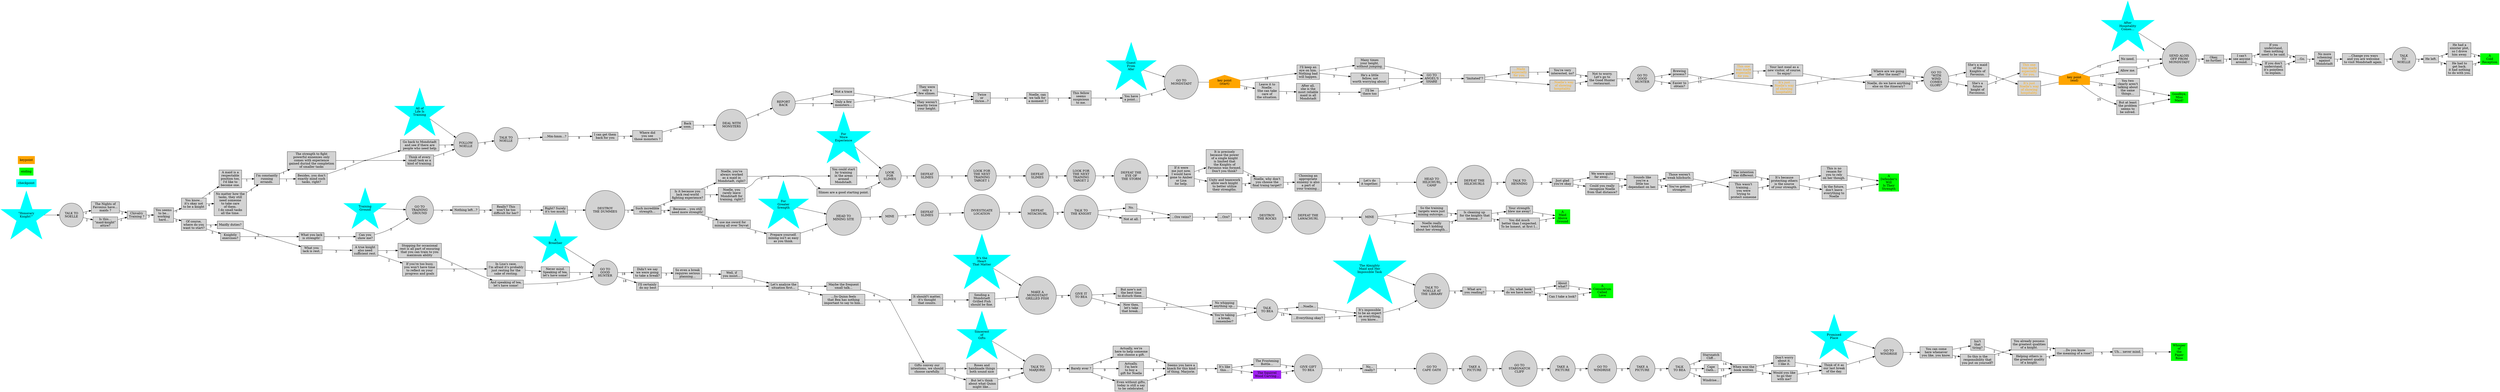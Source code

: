 
digraph G {
    node [style=filled]
    // landscape=true
    // node [color=blue]
    // node [label="***"] //censure lol
    node [shape=rect]
    rankdir=LR





    //links
	"TALK TO\nNOELLE 1" -> "The Nights of\nFavonius have...\nmaids ?" [xlabel="2"]
    "TALK TO\nNOELLE 1" -> "Is this...\n\"maid-knight\"\nattire?" [xlabel="2"]

    "The Nights of\nFavonius have...\nmaids ?" -> "Chivalry\nTraining ?" [xlabel="2"]
    "Is this...\n\"maid-knight\"\nattire?" -> "Chivalry\nTraining ?" [xlabel="2"]

    "Chivalry\nTraining ?" -> "You seems\nto be...\nworking\nhard..." [xlabel="3"]

    "You seems\nto be...\nworking\nhard..." -> "You know...\nit's okay not\nto be a knight" [xlabel="5"]
    "You seems\nto be...\nworking\nhard..." -> "Of course,\nwhere do you\nwant to start?" [xlabel="5"]

    "You know...\nit's okay not\nto be a knight" -> "A maid is a\nrespectable\nposition too,\nI'd like to\nbecome one." [xlabel="3"]
    "You know...\nit's okay not\nto be a knight" -> "No matter how the\ntasks, they still\nneed someone\nto take care\nof them.\nI do small tasks\nall the time." [xlabel="4"]

    "A maid is a\nrespectable\nposition too,\nI'd like to\nbecome one." -> "I'm constantly\nrunning\nerrands." [xlabel="1"]

    "I'm constantly\nrunning\nerrands." -> "The strength to fight\npowerful ennemies only\ncomes with experience\ngained durind the completion\nof smaller tasks" [xlabel="1"]
    "I'm constantly\nrunning\nerrands." -> "Besides, you don't\nexactly mind such\ntasks, right?" [xlabel="1"]

    "The strength to fight\npowerful ennemies only\ncomes with experience\ngained durind the completion\nof smaller tasks" -> dot6 [xlabel="3", arrowhead=none]

    "Go back to Mondstadt\nand see if there are\n people who need help." -> "FOLLOW\nNOELLE" [xlabel="1"]

    "Think of every\nsmall task as a\nkind of training." -> "FOLLOW\nNOELLE" [xlabel="1"]
    "FOLLOW\nNOELLE" -> "TALK TO\nNOELLE 2" [xlabel="0"]
    "TALK TO\nNOELLE 2" -> "...Mm-hmm...?" [xlabel="7"]
    "...Mm-hmm...?" -> "I can get them\nback for you" [xlabel="9"]
    "I can get them\nback for you" -> "Where did\nyou see\nthose monsters ?" [xlabel="3"]
    "Where did\nyou see\nthose monsters ?" -> "Back\nsoon." [xlabel="2"]
    "Back\nsoon." -> "DEAL WITH\nMONSTERS" [xlabel="5"]
    "DEAL WITH\nMONSTERS" -> "REPORT\nBACK" [xlabel="0"]

    "REPORT\nBACK" -> "Not a trace" [xlabel="2"]
    "REPORT\nBACK" -> "Only a few\nmonsters..." [xlabel="2"]

    "Not a trace" -> dot2 [arrowhead=none, xlabel="3"]
    "Only a few\nmonsters..." -> dot2 [arrowhead=none, xlabel="3"]

    "They were\nonly a\nfew slimes." -> "Twice\nor\nthrice...?" [xlabel="2"]
    "They weren't\nexactly twice\nyour height." -> "Twice\nor\nthrice...?" [xlabel="2"]

    "Twice\nor\nthrice...?" -> "Noelle, can\nwe talk for\na moment ?" [xlabel="12"]
    "Noelle, can\nwe talk for\na moment ?" -> "This fellow\nseems\nsuspicious\nto me." [xlabel="1"]
    "This fellow\nseems\nsuspicious\nto me." -> "You have\na point..." [xlabel="4"]
    "You have\na point..." -> "GO TO\nMONDSTADT" [xlabel="4"]

    "GO TO\nMONDSTADT" -> key1start [arrowhead=none]
    key1start -> "I'll keep an\neye on him.\nNothing bad\nwill happen." [xlabel="18"]
    key1start -> "Leave it to\nNoelle.\nShe can take\ncare of\nthe situation." [xlabel="18"]

    "I'll keep an\neye on him.\nNothing bad\nwill happen." -> "Many times\nyour height,\nwithout jumping." [xlabel="3"]
    "I'll keep an\neye on him.\nNothing bad\nwill happen." -> "He's a little\n fellow, not\nworth worrying about." [xlabel="3"]

    "Many times\nyour height,\nwithout jumping." -> "GO TO\nANGEL'S\nSHARE" [xlabel="2"]
    "GO TO\nANGEL'S\nSHARE" -> "\"Imitated\"?" [xlabel="1"]

    "\"Imitated\"?" -> "...Made\nespecially\nfor you." [xlabel="7"]
    "\"Imitated\"?" -> "...Noelle's way\n of showing\nhospitality." [xlabel="7"]

    "...Made\nespecially\nfor you." -> "You're very\ninterested, no?" [xlabel="1"]
    "You're very\ninterested, no?" -> "Not to worry.\nLet's go to\nthe Good Hunter\nrestaurant." [xlabel="3"]
    "Not to worry.\nLet's go to\nthe Good Hunter\nrestaurant." -> "GO TO\nGOOD\nHUNTER 1" [xlabel="1"]

    "GO TO\nGOOD\nHUNTER 1" -> "Brewing\nprocess?" [xlabel="2"]
    "GO TO\nGOOD\nHUNTER 1" -> "Easier to\nobtain?" [xlabel="2"]

    "Brewing\nprocess?" -> dot3 [xlabel="15", arrowhead=none]

    "This one\nwas made\nespecially\nfor you. 1" -> "Your last meal as a\nnew visitor, of course.\nSo enjoy!" [xlabel="1"]

    "Your last meal as a\nnew visitor, of course.\nSo enjoy!" -> dot4 [xlabel="1", arrowhead=none]

    "Where are we going\nafter the meal?" -> "GO TO\n\"WITH\nWIND\nCOMES\nGLORY\"" [xlabel="4"]

    "GO TO\n\"WITH\nWIND\nCOMES\nGLORY\"" -> "She's a maid\nof the\nKnights of\nFavonius." [xlabel="7"]
    "GO TO\n\"WITH\nWIND\nCOMES\nGLORY\"" -> "She's a\nfuture\nknight of\nFavonious." [xlabel="7"]

    "She's a maid\nof the\nKnights of\nFavonius." -> dot5 [xlabel="1", arrowhead=none]
    "She's a\nfuture\nknight of\nFavonious." -> dot5 [xlabel="2", arrowhead=none]

    "This one\nwas made\nespecially\nfor you. 2" -> key1end [arrowhead=none]

    key1end -> "No need." [xlabel="12"]
    key1end -> "Allow me." [xlabel="12"]

    "No need." -> "SEND ALOIS\nOFF FROM\nMONDSTADT" [xlabel="4"]
    "SEND ALOIS\nOFF FROM\nMONDSTADT" -> "Okay,\nno further." [xlabel="1"]
    "Okay,\nno further." -> "I can't\nsee anyone\naround." [xlabel="1"]

    "I can't\nsee anyone\naround." -> "If you\nunderstand,\nthen nothing\nneed to be said." [xlabel="1"]
    "I can't\nsee anyone\naround." -> "If you don't\nunderstand,\nit's pointless\nto explain." [xlabel="1"]

    "If you\nunderstand,\nthen nothing\nneed to be said." -> "...Go." [xlabel="6"]
    "...Go." -> "No more\nscheming\nagainst\nMondstadt" [xlabel="2"]
    "No more\nscheming\nagainst\nMondstadt" -> "...Change you ways\nand you are welcome\nto visit Mondstadt again." [xlabel="1"]
    "...Change you ways\nand you are welcome\nto visit Mondstadt again." -> "TALK\nTO\nNOELLE" [xlabel="1"]
    "TALK\nTO\nNOELLE" -> "He left." [xlabel="2"]

    "He left." -> "He had a\nsinister plot,\nso I drove\nhim away." [xlabel="5"]
    "He left." -> "He had to\nget back.\nit had nothing\nto do with you." [xlabel="5"]

    "He had a\nsinister plot,\nso I drove\nhim away." -> "A\nCold\nReception" [xlabel="4"]

    "He had to\nget back.\nit had nothing\nto do with you." -> "A\nCold\nReception" [xlabel="3"]






    "If you don't\nunderstand,\nit's pointless\nto explain." -> "...Go." [xlabel="6"]

    "Allow me." -> "SEND ALOIS\nOFF FROM\nMONDSTADT" [xlabel="4"]

    "It's just\nNoelle's way\nof showing\nhospitality. 1" -> dot4 [xlabel="1", arrowhead=none]

    "Noelle, do we have anything\nelse on the itinerary?" -> "GO TO\n\"WITH\nWIND\nCOMES\nGLORY\"" [xlabel="4"]




    "It's just\nNoelle's way\nof showing\nhospitality. 2" -> key1end [arrowhead=none]

    key1end -> "You two\nclearly aren't\ntalking about\nthe same\nthings..." [xlabel="25"]
    key1end -> "But at least\nthe problem\nseems to\nbe solved." [xlabel="25"]

    "You two\nclearly aren't\ntalking about\nthe same\nthings..." -> "Goodbye,\nMiss\nMaid!" [xlabel="6"]

    "But at least\nthe problem\nseems to\nbe solved." -> "Goodbye,\nMiss\nMaid!" [xlabel="6"]

    "Easier to\nobtain?" -> dot3 [xlabel="15", arrowhead=none]

    "...Noelle's way\n of showing\nhospitality." -> "Not to worry.\nLet's go to\nthe Good Hunter\nrestaurant." [xlabel="4"]

    "He's a little\n fellow, not\nworth worrying about." -> "GO TO\nANGEL'S\nSHARE" [xlabel="2"]

    "Leave it to\nNoelle.\nShe can take\ncare of\nthe situation." -> "After all,\nshe is the\nmost reliable\nmaid in all\nMondstadt" [xlabel="1"]
    "After all,\nshe is the\nmost reliable\nmaid in all\nMondstadt" -> "I'll be\nthere too" [xlabel="2"]
    "I'll be\nthere too" -> "GO TO\nANGEL'S\nSHARE" [xlabel="1"]

    "Besides, you don't\nexactly mind such\ntasks, right?" -> dot6 [xlabel="3", arrowhead=none]

    "No matter how the\ntasks, they still\nneed someone\nto take care\nof them.\nI do small tasks\nall the time." -> "I'm constantly\nrunning\nerrands." [xlabel="1"]

    "Of course,\nwhere do you\nwant to start?" -> "Maidly duties?" [xlabel="3"]
    "Of course,\nwhere do you\nwant to start?" -> "Knightly\nexercises?" [xlabel="3"]

    "Maidly duties?" -> dot1 [arrowhead=none, xlabel="5"]
    "Knightly\nexercises?" -> dot1 [arrowhead=none, xlabel="4"]

    "What you lack\nis strength!" -> "Can you\nshow me?" [xlabel="5"]
    "Can you\nshow me?" -> "GO TO\nTRAINING\nGROUND" [xlabel="3"]
    "GO TO\nTRAINING\nGROUND" -> "Nothing left...?" [xlabel="7"]
    "Nothing left...?" -> "Really? This\nwon't be too\ndifficult for her?" [xlabel="3"]
    "Really? This\nwon't be too\ndifficult for her?" -> "Right? Surely\nit's too much." [xlabel="1"]
    "Right? Surely\nit's too much." -> "DESTROY\nTHE DUMMIES" [xlabel="1"]
    "DESTROY\nTHE DUMMIES" -> "Such incredible\nstrength..." [xlabel="1"]

    "Such incredible\nstrength..." -> "Is it because you\nlack real-world\nfighting experience?" [xlabel="6"]
    "Such incredible\nstrength..." -> "Because... you still\nneed more strength!" [xlabel="6"]

    "Is it because you\nlack real-world\nfighting experience?" -> "Noelle, you've\nalways worked\nas a maid in\nMondstadt, right?" [xlabel="1"]
    "Is it because you\nlack real-world\nfighting experience?" -> "Noelle, you\nrarely leave\nMondstadt for\ntraining, right?" [xlabel="1"]

    "Noelle, you've\nalways worked\nas a maid in\nMondstadt, right?" -> dot7 [xlabel="3", arrowhead=none]

    "You could start\nby training\nin the areas\naround\nMondstadt." -> "LOOK\nFOR\nSLIMES" [xlabel="1"]
    "LOOK\nFOR\nSLIMES" -> "DEFEAT\nSLIMES 2" [xlabel="1"]
    "DEFEAT\nSLIMES 2" -> "LOOK FOR\nTHE NEXT\nTRAINING\nTARGET 1" [xlabel="0"]
    "LOOK FOR\nTHE NEXT\nTRAINING\nTARGET 1" -> "DEFEAT\nSLIMES 3" [xlabel="0"]
    "DEFEAT\nSLIMES 3" -> "LOOK FOR\nTHE NEXT\nTRAINING\nTARGET 2" [xlabel="0"]
    "LOOK FOR\nTHE NEXT\nTRAINING\nTARGET 2" -> "DEFEAT THE\nEYE OF\nTHE STORM" [xlabel="0"]
    "DEFEAT THE\nEYE OF\nTHE STORM" -> "If it were\nme just now,\nI would have\ngone to Amber\nor Lisa\nfor help." [xlabel="3"]

    "If it were\nme just now,\nI would have\ngone to Amber\nor Lisa\nfor help." -> "It is precisely\nbecause the power\nof a single knight\nis limited that\nthe Knights of\nFavonius was formed.\nDon't you think?" [xlabel="1"]
    "If it were\nme just now,\nI would have\ngone to Amber\nor Lisa\nfor help." -> "Unity and teamwork\nallow each knight\nto better utilize\ntheir strengths." [xlabel="1"]

    "It is precisely\nbecause the power\nof a single knight\nis limited that\nthe Knights of\nFavonius was formed.\nDon't you think?" -> "Noelle, why don't\nyou choose the\nfinal traing target?" [xlabel="4"]
    "Noelle, why don't\nyou choose the\nfinal traing target?" -> "Choosing an\nappropriate\nennemy is also\na part of\nyour training..." [xlabel="1"]
    "Choosing an\nappropriate\nennemy is also\na part of\nyour training..." -> "Let's do\nit together." [xlabel="6"]
    "Let's do\nit together." -> "HEAD TO\nHILICHURL\nCAMP" [xlabel="1"]
    "HEAD TO\nHILICHURL\nCAMP" -> "DEFEAT THE\nHILICHURLS" [xlabel="0"]
    "DEFEAT THE\nHILICHURLS" -> "TALK TO\nHENNING" [xlabel="0"]
    "TALK TO\nHENNING" -> "Just glad\nyou're okay" [xlabel="3"]

    "Just glad\nyou're okay" -> "We were quite\nfar away..." [xlabel="2"]
    "Just glad\nyou're okay" -> "Could you really\nrecognize Noelle\nfrom that distance?" [xlabel="2"]

    "We were quite\nfar away..." -> "Sounds like\nyou're a\nlittle too\ndependant on her." [xlabel="3"]

    "Sounds like\nyou're a\nlittle too\ndependant on her." -> "Those weren't\nweak hilichurls." [xlabel="4"]
    "Sounds like\nyou're a\nlittle too\ndependant on her." -> "You've gotten\nstronger." [xlabel="4"]

    "Those weren't\nweak hilichurls." -> dot8 [xlabel="2", arrowhead=none]

    "The intention\nwas different." -> "It's because\nprotecting others\nis the source\nof your strength." [xlabel="3"]

    "It's because\nprotecting others\nis the source\nof your strength." -> "This is no\nresaon for\nyou to rely\non her though." [xlabel="2"]
    "It's because\nprotecting others\nis the source\nof your strength." -> "In the future,\ndon't leave\neverything to\nNoelle" [xlabel="2"]

    "This is no\nresaon for\nyou to rely\non her though." -> "A\nDefender's\nWill\nIs Their\nStrength" [xlabel="4"]

    "In the future,\ndon't leave\neverything to\nNoelle" -> "A\nDefender's\nWill\nIs Their\nStrength" [xlabel="4"]

    "This wasn't\ntraining...\nyou were\ntrying to\nprotect someone" -> "It's because\nprotecting others\nis the source\nof your strength." [xlabel="3"]

    "You've gotten\nstronger." -> dot8 [xlabel="2", arrowhead=none]

    "Could you really\nrecognize Noelle\nfrom that distance?" -> "Sounds like\nyou're a\nlittle too\ndependant on her." [xlabel="3"]




    "Unity and teamwork\nallow each knight\nto better utilize\ntheir strengths." -> "Noelle, why don't\nyou choose the\nfinal traing target?" [xlabel="4"]

    "Slimes are a good starting point." -> "LOOK\nFOR\nSLIMES" [xlabel="1"]




    "Noelle, you\nrarely leave\nMondstadt for\ntraining, right?" -> dot7 [xlabel="3", arrowhead=none]

    "Because... you still\nneed more strength!" -> "I use me sword for\nmining all over Teyvat" [xlabel="3"]
    "I use me sword for\nmining all over Teyvat" -> "Prepare yourself.\nmining isn't as easy\nas you think." [xlabel="3"]
    "Prepare yourself.\nmining isn't as easy\nas you think." -> "HEAD TO\nMINING SITE" [xlabel="1"]
    "HEAD TO\nMINING SITE" -> "MINE 1" [xlabel="1"]
    "MINE 1" -> "DEFEAT\nSLIMES 1" [xlabel="0"]
    "DEFEAT\nSLIMES 1" -> "INVESTIGATE\nLOCATION" [xlabel="0"]
    "INVESTIGATE\nLOCATION" -> "DEFEAT\nMITACHURL" [xlabel="0"]
    "DEFEAT\nMITACHURL" -> "TALK TO\nTHE KNIGHT" [xlabel="0"]

    "TALK TO\nTHE KNIGHT" -> "No." [xlabel="7"]
    "TALK TO\nTHE KNIGHT" -> "Not at all." [xlabel="7"]

    "No." -> "...Ore veins?" [xlabel="4"]
    "...Ore veins?" -> "...Ore?" [xlabel="3"]
    "...Ore?" -> "DESTROY\nTHE ROCKS" [xlabel="4"]
    "DESTROY\nTHE ROCKS" -> "DEFEAT THE\nLAWACHURL" [xlabel="0"]
    "DEFEAT THE\nLAWACHURL" -> "MINE 2" [xlabel="0"]

    "MINE 2" -> "So the training\ntargets were just\nmining outcrops..." [xlabel="2"]
    "MINE 2" -> "Noelle really\nwasn't kidding\nabout her strength..." [xlabel="2"]

    "So the training\ntargets were just\nmining outcrops..." -> "Is cleaning up\n for the knights that\nintense...?" [xlabel="3"]

    "Noelle really\nwasn't kidding\nabout her strength..." -> "Is cleaning up\n for the knights that\nintense...?" [xlabel="3"]

    "Is cleaning up\n for the knights that\nintense...?" -> "Your strength\nblew me away!" [xlabel="5"]
    "Is cleaning up\n for the knights that\nintense...?" -> "You did much\nbetter than I expected.\nTo be honest, at first I..." [xlabel="5"]

    "Your strength\nblew me away!" -> "A\nMaid\nAbove\nGround" [xlabel="2"]

    "You did much\nbetter than I expected.\nTo be honest, at first I..." -> "A\nMaid\nAbove\nGround" [xlabel="2"]

    "Not at all." -> "...Ore veins?" [xlabel="4"]

    "What you\nlack is rest." -> "A true knight\nalso need\nsufficient rest." [xlabel="3"]

    "A true knight\nalso need\nsufficient rest." -> "Stopping for occasional\nrest is all part of ensuring\nthat you can train to you\nmaximum ability" [xlabel="2"]
    "A true knight\nalso need\nsufficient rest." -> "If you're too busy,\nyou won't have time\nto reflect on your\nprogress and goals" [xlabel="2"]

    "Stopping for occasional\nrest is all part of ensuring\nthat you can train to you\nmaximum ability" -> dot9 [xlabel="3", arrowhead=none]

    "If you're too busy,\nyou won't have time\nto reflect on your\nprogress and goals" -> dot9 [xlabel="3", arrowhead=none]

    "In Lisa's case,\nI'm afraid it's probably\njust resting for the\nsake of resting." -> "Never mind.\nSpeaking of tea,\nlet's have some!" [xlabel="1"]
    "Never mind.\nSpeaking of tea,\nlet's have some!" -> "GO TO\nGOOD\nHUNTER 2" [xlabel="1"]

    "And speaking of tea,\nlet's have some!" -> "GO TO\nGOOD\nHUNTER 2" [xlabel="1"]

    "GO TO\nGOOD\nHUNTER 2" -> "Didn't we say\nwe were going\nto take a break?" [xlabel="18"]
    "GO TO\nGOOD\nHUNTER 2" -> "I'll certainly\n do my best" [xlabel="18"]

    "Didn't we say\nwe were going\nto take a break?" -> "So even a break\nrequires serious\nplanning..." [xlabel="3"]
    "So even a break\nrequires serious\nplanning..." -> "Well, if\nyou insist..." [xlabel="1"]
    "Well, if\nyou insist..." -> "Let's analyze the\nsituation first..." [xlabel="1"]

    "Let's analyze the\nsituation first..." -> "Maybe the frequent\nsmall talk..." [xlabel="2"]
    "Let's analyze the\nsituation first..." -> "...So Quinn feels\nthat Bea has nothing\nimportant to say to him..." [xlabel="2"]

    "Maybe the frequent\nsmall talk..." -> dot10 [xlabel="4", arrowhead=none]

    "...So Quinn feels\nthat Bea has nothing\nimportant to say to him..." -> dot10 [xlabel="4", arrowhead=none]

    "It should't matter,\nit's thought\nthat counts." -> "Sending a\nMondstadt\nGrilled Fish\nshould be fine." [xlabel="4"]
    "Sending a\nMondstadt\nGrilled Fish\nshould be fine." -> "MAKE A\nMONDSTADT\nGRILLED FISH" [xlabel="1"]
    "MAKE A\nMONDSTADT\nGRILLED FISH" -> "GIVE IT\nTO BEA" [xlabel="0"]

    "GIVE IT\nTO BEA" -> "But now's not\nthe best time\nto disturb them..." [xlabel="5"]
    "GIVE IT\nTO BEA" -> "Now then,\nlet's take\nthat break..." [xlabel="5"]

    "But now's not\nthe best time\nto disturb them..." -> dot11 [xlabel="2", arrowhead=none]

    "No whipping\nanything up..." -> "TALK\nTO BEA 2" [xlabel="1"]

    "TALK\nTO BEA 2" -> "...Noelle..." [xlabel="15"]
    "TALK\nTO BEA 2" -> "...Everything okay?" [xlabel="15"]

    "...Noelle..." -> "It's impossible\nto be an expert\non everything,\nyou know..." [xlabel="2"]
    "It's impossible\nto be an expert\non everything,\nyou know..." -> "TALK TO\nNOELLE AT\nTHE LIBRARY" [xlabel="4"]
    "TALK TO\nNOELLE AT\nTHE LIBRARY" -> "What are\nyou reading?" [xlabel="4"]
    "What are\nyou reading?" -> "...So, what book\ndo we have here?" [xlabel="3"]

    "...So, what book\ndo we have here?" -> "About\nwhat?" [xlabel="5"]
    "...So, what book\ndo we have here?" -> "Can I take a look?" [xlabel="5"]

    "About\nwhat?" -> "A\nConundrum\nCalled\nLove" [xlabel="4"]

    "Can I take a look?" -> "A\nConundrum\nCalled\nLove" [xlabel="4"]

    "...Everything okay?" ->"It's impossible\nto be an expert\non everything,\nyou know..." [xlabel="2"]

    "You're taking\na break,\nremember?" -> "TALK\nTO BEA 2" [xlabel="1"]






    "Now then,\nlet's take\nthat break..." -> dot11 [xlabel="2", arrowhead=none]

    "Gifts convey our\nintentions, we should\nchoose carefully." -> "Roses and\nhandmade things\nboth sound nice" [xlabel="5"]
    "Gifts convey our\nintentions, we should\nchoose carefully." -> "But let's think\n about what Quinn\nmight like..." [xlabel="5"]

    "Roses and\nhandmade things\nboth sound nice" -> "TALK TO\nMARJORIE" [xlabel="6"]

    "But let's think\n about what Quinn\nmight like..." -> "TALK TO\nMARJORIE" [xlabel="6"]
    "TALK TO\nMARJORIE" -> "Barely ever ?" [xlabel="2"]

    "Barely ever ?" -> "Actually, we're\nhere to help someone\nelse choose a gift." [xlabel="9"]
    "Barely ever ?" -> "Actually,\nI'm here\nto buy a\ngift for Noelle" [xlabel="9"]
    "Barely ever ?" -> "Even without gifts,\ntoday is still a say\nto be celebrated." [xlabel="9"]

    "Actually, we're\nhere to help someone\nelse choose a gift." -> "Seems you have a\nknack for this kind\nof thing, Marjorie." [xlabel="4"]
    "Seems you have a\nknack for this kind\nof thing, Marjorie." -> "It's like\nthis..." [xlabel="5"]

    "It's like\nthis..." -> "The Frostening\nBottle..." [xlabel="5"]
    "It's like\nthis..." -> "The Squirrel\nWood Carving..." [xlabel="5"]

    "The Frostening\nBottle..." -> "GIVE GIFT\nTO BEA" [xlabel="3"]

    "The Squirrel\nWood Carving..." -> "GIVE GIFT\nTO BEA" [xlabel="4"]
    "GIVE GIFT\nTO BEA" -> "No...\nreally?" [xlabel="11"]
    "No...\nreally?" -> "GO TO\nCAPE OATH" [xlabel="4"]
    "GO TO\nCAPE OATH" -> "TAKE A\nPICTURE 1" [xlabel="0"]
    "TAKE A\nPICTURE 1" -> "GO TO\nSTARSNATCH\nCLIFF" [xlabel="0"]
    "GO TO\nSTARSNATCH\nCLIFF" -> "TAKE A PICTURE 2" [xlabel="0"]
    "TAKE A PICTURE 2" -> "GO TO\nWINDRISE 1" [xlabel="0"]
    "GO TO\nWINDRISE 1" -> "TAKE A PICTURE 3" [xlabel="0"]
    "TAKE A PICTURE 3" -> "TALK\nTO BEA 1" [xlabel="0"]
    
    "TALK\nTO BEA 1" -> "Starsnatch\nCliff..." [xlabel="1"]
    "TALK\nTO BEA 1" -> "Cape\nOath..." [xlabel="1"]
    "TALK\nTO BEA 1" -> "Windrise..." [xlabel="1"]

    "Starsnatch\nCliff..." -> "When was the\nbook written" [xlabel="14"]

    "Cape\nOath..." -> "When was the\nbook written" [xlabel="13"]

    "Windrise..." -> "When was the\nbook written" [xlabel="12"]

    "When was the\nbook written" -> "Don't worry\nabout it.\nI like it." [xlabel="3"]
    "When was the\nbook written" -> "Would you like\nto go ther\nwith me?" [xlabel="3"]

    "Don't worry\nabout it.\nI like it." -> "Think of it as\nour last break\nof the day." [xlabel="1"]

    "Would you like\nto go ther\nwith me?" -> "Think of it as\nour last break\nof the day." [xlabel="1"]
    "Think of it as\nour last break\nof the day." -> "GO TO\nWINDRISE 2" [xlabel="1"]
    "GO TO\nWINDRISE 2" -> "You can come\nhere whenever\nyou like, you know." [xlabel="2"]

    "You can come\nhere whenever\nyou like, you know." -> "Isn't\nthat\ntiring?" [xlabel="3"]
    "You can come\nhere whenever\nyou like, you know." -> "So this is the\nresponsibility that\nyou put on yourself?" [xlabel="3"]

    "Isn't\nthat\ntiring?" -> dot12 [xlabel="2", arrowhead=none]

    "So this is the\nresponsibility that\nyou put on yourself?" -> dot12 [xlabel="2", arrowhead=none]

    "You already possess\nthe greatest qualities\nof a knight." -> "...Do you know\nthe meaning of a rose?" [xlabel="4"]
    "...Do you know\nthe meaning of a rose?" -> "Uh... never mind." [xlabel="5"]

    "Uh... never mind." -> "Whisper\nof\nthe\nPaper\nRose" [xlabel="4"]

    "Helping others is\nthe greatest quality\nof a knight." -> "...Do you know\nthe meaning of a rose?" [xlabel="4"]

    "Actually,\nI'm here\nto buy a\ngift for Noelle" -> "Seems you have a\nknack for this kind\nof thing, Marjorie." [xlabel="4"]

    "Even without gifts,\ntoday is still a say\nto be celebrated." -> "Seems you have a\nknack for this kind\nof thing, Marjorie." [xlabel="4"]




    "I'll certainly\n do my best" -> "Let's analyze the\nsituation first..." [xlabel="1"]













    //legend
    "checkpoint" [color=cyan]
    "ending" [color=green]
    "keypoint" [color=orange]


    //dot
    dot1 [shape=point]
    dot1 -> "What you lack\nis strength!"
    dot1 -> "What you\nlack is rest."

    dot2 [shape=point]
    dot2 -> "They were\nonly a\nfew slimes." 
    dot2 -> "They weren't\nexactly twice\nyour height."

    dot3 [shape=point]
    dot3 -> "This one\nwas made\nespecially\nfor you. 1" 
    dot3 -> "It's just\nNoelle's way\nof showing\nhospitality. 1"

    dot4 [shape=point]
    dot4 -> "Where are we going\nafter the meal?"
    dot4 -> "Noelle, do we have anything\nelse on the itinerary?"

    dot5 [shape=point]
    dot5 -> "This one\nwas made\nespecially\nfor you. 2"
    dot5 -> "It's just\nNoelle's way\nof showing\nhospitality. 2"

    dot6 [shape=point]
    dot6 -> "Go back to Mondstadt\nand see if there are\n people who need help."
    dot6 -> "Think of every\nsmall task as a\nkind of training."
    
    dot7 [shape=point]
    dot7 -> "You could start\nby training\nin the areas\naround\nMondstadt."
    dot7 -> "Slimes are a good starting point."

    dot8 [shape=point]
    dot8 -> "The intention\nwas different."
    dot8 -> "This wasn't\ntraining...\nyou were\ntrying to\nprotect someone"

    dot9 [shape=point]
    dot9 -> "In Lisa's case,\nI'm afraid it's probably\njust resting for the\nsake of resting."
    dot9 -> "And speaking of tea,\nlet's have some!"

    dot10 [shape=point]
    dot10 -> "It should't matter,\nit's thought\nthat counts."
    dot10 -> "Gifts convey our\nintentions, we should\nchoose carefully."

    dot11 [shape=point]
    dot11 -> "No whipping\nanything up..."
    dot11 -> "You're taking\na break,\nremember?"

    dot12 [shape=point]
    dot12 -> "You already possess\nthe greatest qualities\nof a knight."
    dot12 -> "Helping others is\nthe greatest quality\nof a knight."



    //checkpoints
    // cpX [shape=star, label="...", color=cyan]
    // cpX -> "..."
    cp1 [shape=star, label="\"Honorary\nKnight!\"", color=cyan]
    cp1 -> "TALK TO\nNOELLE 1"
    cp2 [shape=star, label="All of\nLife Is\nTraining", color=cyan]
    cp2 -> "FOLLOW\nNOELLE"
    cp3 [shape=star, label="Guest\nFrom\nAfar", color=cyan]
    cp3 -> "GO TO\nMONDSTADT"
    cp4 [shape=star, label="After\nHospitality\nComes...", color=cyan]
    cp4 -> "SEND ALOIS\nOFF FROM\nMONDSTADT"
    cp5 [shape=star, label="Training\nGround", color=cyan]
    cp5 -> "GO TO\nTRAINING\nGROUND"
    cp6 [shape=star, label="For\nMore\nExperience", color=cyan]
    cp6 -> "LOOK\nFOR\nSLIMES"
    cp7 [shape=star, label="For\nGreater\nSrength", color=cyan]
    cp7 -> "HEAD TO\nMINING SITE"
    cp8 [shape=star, label="A\nBreather", color=cyan]
    cp8 -> "GO TO\nGOOD\nHUNTER 2"
    cp9 [shape=star, label="It's the\nHeart\nThat Matter", color=cyan]
    cp9 -> "MAKE A\nMONDSTADT\nGRILLED FISH"
    cp10 [shape=star, label="The Almighty\nMaid and Her\nImpossible Task", color=cyan]
    cp10 -> "TALK TO\nNOELLE AT\nTHE LIBRARY"
    cp11 [shape=star, label="Sincerest\nof\nGifts", color=cyan]
    cp11 -> "TALK TO\nMARJORIE"
    cp12 [shape=star, label="Promised\nPlace", color=cyan]
    cp12 -> "GO TO\nWINDRISE 2"


    //key points
    key1start [label="key point\n(start)", shape=house, color=orange]
    key1end [label="key point\n(end)", shape=house, color=orange]
    "...Made\nespecially\nfor you." [fontcolor=orange]
    "...Noelle's way\n of showing\nhospitality." [fontcolor=orange]
    "This one\nwas made\nespecially\nfor you. 1" [fontcolor=orange]
    "It's just\nNoelle's way\nof showing\nhospitality. 1" [fontcolor=orange]
    "This one\nwas made\nespecially\nfor you. 2" [fontcolor=orange]
    "It's just\nNoelle's way\nof showing\nhospitality. 2" [fontcolor=orange]



    //event
    "TALK TO\nNOELLE 1" [label="TALK TO\nNOELLE", shape=circle]
    "FOLLOW\nNOELLE" [shape=circle]
    "TALK TO\nNOELLE 2" [label="TALK TO\nNOELLE", shape=circle]
    "DEAL WITH\nMONSTERS" [shape=circle]
    "REPORT\nBACK" [shape=circle]
    "GO TO\nMONDSTADT" [shape=circle]
    "GO TO\nANGEL'S\nSHARE" [lshape=circle]
    "GO TO\nGOOD\nHUNTER 1" [label="GO TO\nGOOD\nHUNTER", shape=circle]
    "GO TO\n\"WITH\nWIND\nCOMES\nGLORY\"" [shape=circle]
    "SEND ALOIS\nOFF FROM\nMONDSTADT" [shape=circle]
    "TALK\nTO\nNOELLE" [shape=circle]
    "GO TO\nTRAINING\nGROUND" [shape=circle]
    "DESTROY\nTHE DUMMIES" [shape=circle]
    "HEAD TO\nMINING SITE" [shape=circle]
    "MINE 1" [label="MINE", shape=circle]
    "DEFEAT\nSLIMES 1" [label="DEFEAT\nSLIMES", shape=circle]
    "INVESTIGATE\nLOCATION" [shape=circle]
    "DEFEAT\nMITACHURL" [shape=circle]
    "TALK TO\nTHE KNIGHT" [shape=circle]
    "DESTROY\nTHE ROCKS" [shape=circle]
    "DEFEAT THE\nLAWACHURL" [shape=circle]
    "MINE 2" [label="MINE", shape=circle]
    "GO TO\nGOOD\nHUNTER 2" [label="GO TO\nGOOD\nHUNTER", shape=circle]
    "TALK TO\nMARJORIE" [shape=circle]
    "GIVE GIFT\nTO BEA" [shape=circle]
    "GO TO\nCAPE OATH" [shape=circle]
    "TAKE A\nPICTURE 1" [label="TAKE A\nPICTURE", shape=circle]
    "GO TO\nSTARSNATCH\nCLIFF" [shape=circle]
    "TAKE A PICTURE 2" [label="TAKE A\nPICTURE", shape=circle]
    "GO TO\nWINDRISE 1" [label="GO TO\nWINDRISE", shape=circle]
    "TAKE A PICTURE 3" [label="TAKE A\nPICTURE", shape=circle]
    "TALK\nTO BEA 1" [label="TALK\nTO BEA", shape=circle]
    "GO TO\nWINDRISE 2" [label="GO TO\nWINDRISE", shape=circle]
    "LOOK\nFOR\nSLIMES" [shape=circle]
    "DEFEAT\nSLIMES 2" [label="DEFEAT\nSLIMES", shape=circle]
    "LOOK FOR\nTHE NEXT\nTRAINING\nTARGET 1" [labal="LOOK FOR\nTHE NEXT\nTRAINING\nTARGET", shape=circle]
    "DEFEAT\nSLIMES 3" [label="DEFEAT\nSLIMES", shape=circle]
    "LOOK FOR\nTHE NEXT\nTRAINING\nTARGET 2" [labal="LOOK FOR\nTHE NEXT\nTRAINING\nTARGET", shape=circle]
    "DEFEAT THE\nEYE OF\nTHE STORM" [shape=circle]
    "HEAD TO\nHILICHURL\nCAMP" [shape=circle]
    "DEFEAT THE\nHILICHURLS" [shape=circle]
    "TALK TO\nHENNING" [shape=circle]
    "MAKE A\nMONDSTADT\nGRILLED FISH" [shape=circle]
    "GIVE IT\nTO BEA" [shape=circle]
    "TALK\nTO BEA 2" [label="TALK\nTO BEA", shape=circle]
    "TALK TO\nNOELLE AT\nTHE LIBRARY" [shape=circle]


    //heart gain/lose
    "The Squirrel\nWood Carving..." [xlabel="-1", color=purple]


    //ending
    "A\nCold\nReception" [color=green]
    "Goodbye,\nMiss\nMaid!" [color=green]
    "A\nMaid\nAbove\nGround" [color=green]
    "Whisper\nof\nthe\nPaper\nRose" [color=green]
    "A\nDefender's\nWill\nIs Their\nStrength" [color=green]
    "A\nConundrum\nCalled\nLove" [color=green]


    //duplicata
    "It's just\nNoelle's way\nof showing\nhospitality. 1" [label="It's just\nNoelle's way\nof showing\nhospitality."]
    "It's just\nNoelle's way\nof showing\nhospitality. 2" [label="It's just\nNoelle's way\nof showing\nhospitality."]
    "This one\nwas made\nespecially\nfor you. 1" [label="This one\nwas made\nespecially\nfor you."]
    "This one\nwas made\nespecially\nfor you. 2" [label="This one\nwas made\nespecially\nfor you."]

}
